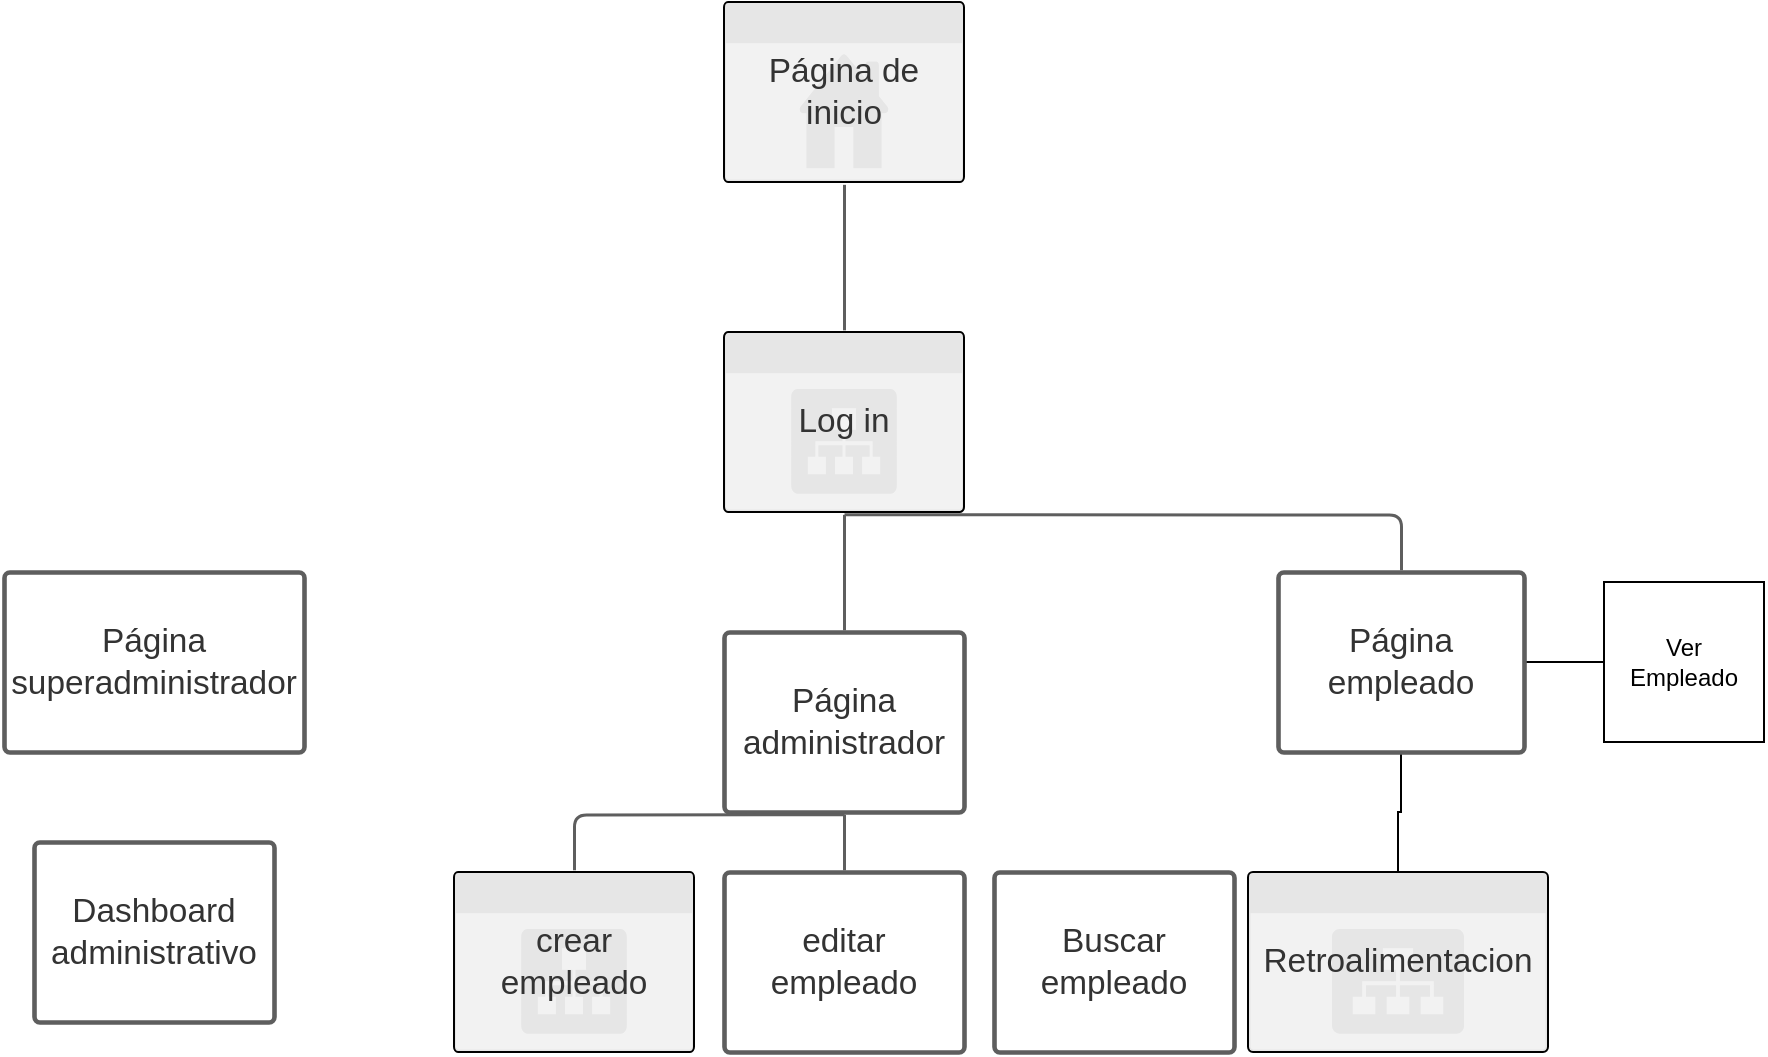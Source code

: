 <mxfile version="15.4.1" type="github">
  <diagram id="prtHgNgQTEPvFCAcTncT" name="Page-1">
    <mxGraphModel dx="1038" dy="547" grid="1" gridSize="10" guides="1" tooltips="1" connect="1" arrows="1" fold="1" page="1" pageScale="1" pageWidth="827" pageHeight="1169" math="0" shadow="0">
      <root>
        <mxCell id="0" />
        <mxCell id="1" parent="0" />
        <UserObject label="Log in" lucidchartObjectId="zCIeo~BGMiuJ" id="Lz6ceOsx05mpx3qVSabF-1">
          <mxCell style="html=1;overflow=block;blockSpacing=1;whiteSpace=wrap;shape=mxgraph.sitemap.sitemap;strokeColor=#000000;fillColor=#E6E6E6;whiteSpace=wrap;fontSize=16.7;fontColor=#333333;align=center;spacing=3.8;strokeOpacity=100;rounded=1;absoluteArcSize=1;arcSize=9;strokeWidth=1;" vertex="1" parent="1">
            <mxGeometry x="430" y="185" width="120" height="90" as="geometry" />
          </mxCell>
        </UserObject>
        <mxCell id="Lz6ceOsx05mpx3qVSabF-2" value="Página superadministrador" style="html=1;overflow=block;blockSpacing=1;whiteSpace=wrap;rounded=1;arcSize=3;strokeColor=#5e5e5e;strokeOpacity=100;strokeWidth=2.3;whiteSpace=wrap;fontSize=16.7;fontColor=#333333;align=center;spacing=3.8;whiteSpace=wrap;" vertex="1" parent="1">
          <mxGeometry x="70" y="305" width="150" height="90" as="geometry" />
        </mxCell>
        <mxCell id="Lz6ceOsx05mpx3qVSabF-3" value="Página administrador" style="html=1;overflow=block;blockSpacing=1;whiteSpace=wrap;rounded=1;arcSize=3;strokeColor=#5e5e5e;strokeOpacity=100;strokeWidth=2.3;whiteSpace=wrap;fontSize=16.7;fontColor=#333333;align=center;spacing=3.8;whiteSpace=wrap;" vertex="1" parent="1">
          <mxGeometry x="430" y="335" width="120" height="90" as="geometry" />
        </mxCell>
        <UserObject label="" lucidchartObjectId="zCIemD5Ue1uN" id="Lz6ceOsx05mpx3qVSabF-4">
          <mxCell style="html=1;jettySize=18;whiteSpace=wrap;fontSize=13;strokeColor=#5E5E5E;strokeWidth=1.5;rounded=1;arcSize=12;edgeStyle=orthogonalEdgeStyle;startArrow=none;;endArrow=none;;exitX=0.5;exitY=1.013;exitPerimeter=0;entryX=0.5;entryY=-0.012;entryPerimeter=0;" edge="1" parent="1" source="Lz6ceOsx05mpx3qVSabF-1" target="Lz6ceOsx05mpx3qVSabF-3">
            <mxGeometry width="100" height="100" relative="1" as="geometry">
              <Array as="points" />
            </mxGeometry>
          </mxCell>
        </UserObject>
        <mxCell id="Lz6ceOsx05mpx3qVSabF-16" style="edgeStyle=orthogonalEdgeStyle;rounded=0;orthogonalLoop=1;jettySize=auto;html=1;entryX=0.5;entryY=0;entryDx=0;entryDy=0;entryPerimeter=0;endArrow=none;endFill=0;" edge="1" parent="1" source="Lz6ceOsx05mpx3qVSabF-5" target="Lz6ceOsx05mpx3qVSabF-14">
          <mxGeometry relative="1" as="geometry" />
        </mxCell>
        <mxCell id="Lz6ceOsx05mpx3qVSabF-18" style="edgeStyle=orthogonalEdgeStyle;rounded=0;orthogonalLoop=1;jettySize=auto;html=1;entryX=0;entryY=0.5;entryDx=0;entryDy=0;endArrow=none;endFill=0;" edge="1" parent="1" source="Lz6ceOsx05mpx3qVSabF-5" target="Lz6ceOsx05mpx3qVSabF-17">
          <mxGeometry relative="1" as="geometry" />
        </mxCell>
        <mxCell id="Lz6ceOsx05mpx3qVSabF-5" value="Página empleado" style="html=1;overflow=block;blockSpacing=1;whiteSpace=wrap;rounded=1;arcSize=3;strokeColor=#5e5e5e;strokeOpacity=100;strokeWidth=2.3;whiteSpace=wrap;fontSize=16.7;fontColor=#333333;align=center;spacing=3.8;whiteSpace=wrap;" vertex="1" parent="1">
          <mxGeometry x="707" y="305" width="123" height="90" as="geometry" />
        </mxCell>
        <UserObject label="" lucidchartObjectId="zCIegQiOHWow" id="Lz6ceOsx05mpx3qVSabF-6">
          <mxCell style="html=1;jettySize=18;whiteSpace=wrap;fontSize=13;strokeColor=#5E5E5E;strokeWidth=1.5;rounded=1;arcSize=12;edgeStyle=orthogonalEdgeStyle;startArrow=none;;endArrow=none;;exitX=0.5;exitY=1.013;exitPerimeter=0;entryX=0.5;entryY=-0.013;entryPerimeter=0;" edge="1" parent="1" source="Lz6ceOsx05mpx3qVSabF-1" target="Lz6ceOsx05mpx3qVSabF-5">
            <mxGeometry width="100" height="100" relative="1" as="geometry">
              <Array as="points" />
            </mxGeometry>
          </mxCell>
        </UserObject>
        <UserObject label="" lucidchartObjectId="zCIerGAZHZ3q" id="Lz6ceOsx05mpx3qVSabF-7">
          <mxCell style="html=1;jettySize=18;whiteSpace=wrap;fontSize=13;strokeColor=#5E5E5E;strokeWidth=1.5;rounded=1;arcSize=12;edgeStyle=orthogonalEdgeStyle;startArrow=none;;endArrow=none;;exitX=0.5;exitY=1.013;exitPerimeter=0;entryX=0.5;entryY=-0.012;entryPerimeter=0;" edge="1" parent="1" source="Lz6ceOsx05mpx3qVSabF-3" target="Lz6ceOsx05mpx3qVSabF-8">
            <mxGeometry width="100" height="100" relative="1" as="geometry">
              <Array as="points" />
            </mxGeometry>
          </mxCell>
        </UserObject>
        <UserObject label="crear empleado" lucidchartObjectId="zCIeUu~P4Kyo" id="Lz6ceOsx05mpx3qVSabF-8">
          <mxCell style="html=1;overflow=block;blockSpacing=1;whiteSpace=wrap;shape=mxgraph.sitemap.sitemap;strokeColor=#000000;fillColor=#E6E6E6;whiteSpace=wrap;fontSize=16.7;fontColor=#333333;align=center;spacing=3.8;strokeOpacity=100;rounded=1;absoluteArcSize=1;arcSize=9;strokeWidth=1;" vertex="1" parent="1">
            <mxGeometry x="295" y="455" width="120" height="90" as="geometry" />
          </mxCell>
        </UserObject>
        <mxCell id="Lz6ceOsx05mpx3qVSabF-9" value="editar empleado" style="html=1;overflow=block;blockSpacing=1;whiteSpace=wrap;rounded=1;arcSize=3;strokeColor=#5e5e5e;strokeOpacity=100;strokeWidth=2.3;whiteSpace=wrap;fontSize=16.7;fontColor=#333333;align=center;spacing=3.8;whiteSpace=wrap;" vertex="1" parent="1">
          <mxGeometry x="430" y="455" width="120" height="90" as="geometry" />
        </mxCell>
        <UserObject label="" lucidchartObjectId="zCIe_dY89ozb" id="Lz6ceOsx05mpx3qVSabF-10">
          <mxCell style="html=1;jettySize=18;whiteSpace=wrap;fontSize=13;strokeColor=#5E5E5E;strokeWidth=1.5;rounded=1;arcSize=12;edgeStyle=orthogonalEdgeStyle;startArrow=none;;endArrow=none;;exitX=0.5;exitY=1.013;exitPerimeter=0;entryX=0.5;entryY=-0.012;entryPerimeter=0;" edge="1" parent="1" source="Lz6ceOsx05mpx3qVSabF-3" target="Lz6ceOsx05mpx3qVSabF-9">
            <mxGeometry width="100" height="100" relative="1" as="geometry">
              <Array as="points" />
            </mxGeometry>
          </mxCell>
        </UserObject>
        <mxCell id="Lz6ceOsx05mpx3qVSabF-11" value="Buscar empleado" style="html=1;overflow=block;blockSpacing=1;whiteSpace=wrap;rounded=1;arcSize=3;strokeColor=#5e5e5e;strokeOpacity=100;strokeWidth=2.3;whiteSpace=wrap;fontSize=16.7;fontColor=#333333;align=center;spacing=3.8;whiteSpace=wrap;" vertex="1" parent="1">
          <mxGeometry x="565" y="455" width="120" height="90" as="geometry" />
        </mxCell>
        <UserObject label="" lucidchartObjectId="zCIeAjfSBxGG" id="Lz6ceOsx05mpx3qVSabF-12">
          <mxCell style="html=1;jettySize=18;whiteSpace=wrap;fontSize=13;strokeColor=#5E5E5E;strokeWidth=1.5;rounded=1;arcSize=12;edgeStyle=orthogonalEdgeStyle;startArrow=none;;endArrow=none;;exitX=0.5;exitY=-0.012;exitPerimeter=0;entryX=0.5;entryY=1.013;entryPerimeter=0;" edge="1" parent="1" source="Lz6ceOsx05mpx3qVSabF-1" target="Lz6ceOsx05mpx3qVSabF-13">
            <mxGeometry width="100" height="100" relative="1" as="geometry">
              <Array as="points" />
            </mxGeometry>
          </mxCell>
        </UserObject>
        <UserObject label="Página de inicio" lucidchartObjectId="zCIea8bopKaq" id="Lz6ceOsx05mpx3qVSabF-13">
          <mxCell style="html=1;overflow=block;blockSpacing=1;whiteSpace=wrap;shape=mxgraph.sitemap.home;strokeColor=#000000;fillColor=#E6E6E6;whiteSpace=wrap;fontSize=16.7;fontColor=#333333;align=center;spacing=3.8;strokeOpacity=100;rounded=1;absoluteArcSize=1;arcSize=9;strokeWidth=1;" vertex="1" parent="1">
            <mxGeometry x="430" y="20" width="120" height="90" as="geometry" />
          </mxCell>
        </UserObject>
        <UserObject label="Retroalimentacion" lucidchartObjectId="zCIeyHm.1OL0" id="Lz6ceOsx05mpx3qVSabF-14">
          <mxCell style="html=1;overflow=block;blockSpacing=1;whiteSpace=wrap;shape=mxgraph.sitemap.sitemap;strokeColor=#000000;fillColor=#E6E6E6;whiteSpace=wrap;fontSize=16.7;fontColor=#333333;align=center;spacing=3.8;strokeOpacity=100;rounded=1;absoluteArcSize=1;arcSize=9;strokeWidth=1;" vertex="1" parent="1">
            <mxGeometry x="692" y="455" width="150" height="90" as="geometry" />
          </mxCell>
        </UserObject>
        <mxCell id="Lz6ceOsx05mpx3qVSabF-15" value="Dashboard administrativo" style="html=1;overflow=block;blockSpacing=1;whiteSpace=wrap;rounded=1;arcSize=3;strokeColor=#5e5e5e;strokeOpacity=100;strokeWidth=2.3;whiteSpace=wrap;fontSize=16.7;fontColor=#333333;align=center;spacing=3.8;whiteSpace=wrap;" vertex="1" parent="1">
          <mxGeometry x="85" y="440" width="120" height="90" as="geometry" />
        </mxCell>
        <mxCell id="Lz6ceOsx05mpx3qVSabF-17" value="Ver &lt;br&gt;Empleado" style="whiteSpace=wrap;html=1;aspect=fixed;" vertex="1" parent="1">
          <mxGeometry x="870" y="310" width="80" height="80" as="geometry" />
        </mxCell>
      </root>
    </mxGraphModel>
  </diagram>
</mxfile>

